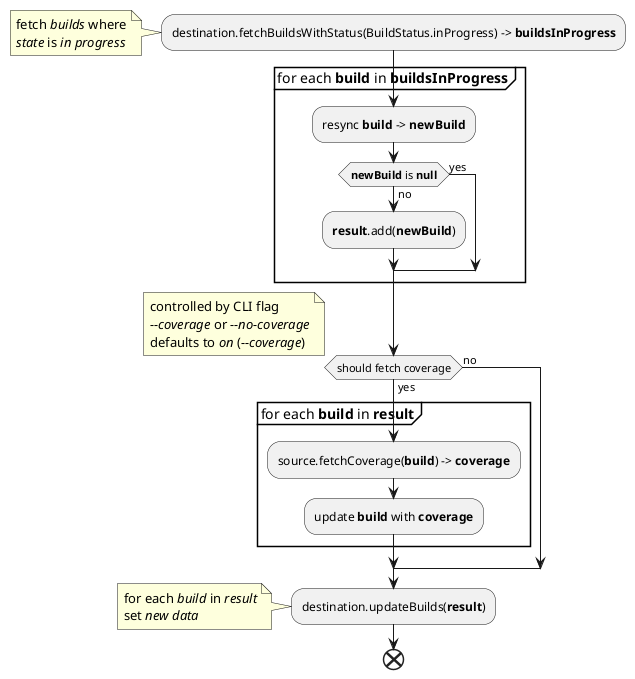 @startuml resync_builds_stage_activity_diagram
'https://plantuml.com/activity-diagram-beta

skinparam ConditionEndStyle hline

:destination.fetchBuildsWithStatus(BuildStatus.inProgress) -> **buildsInProgress**;
note left
    fetch //builds// where
    //state// is //in progress//
end note

partition "for each **build** in **buildsInProgress**" {
    :resync **build** -> **newBuild**;
    if (**newBuild** is **null**) then (yes)
    else (no)
        :**result**.add(**newBuild**);
    endif
}

if (should fetch coverage) then (yes)
    partition "for each **build** in **result**" {
        :source.fetchCoverage(**build**) -> **coverage**;
        :update **build** with **coverage**;
    }
else (no)
endif
note left
    controlled by CLI flag
    //--coverage// or //--no-coverage//
    defaults to //on// (//--coverage//)
end note

:destination.updateBuilds(**result**);
note left
    for each //build// in //result//
    set //new data//
end note

end

@enduml
